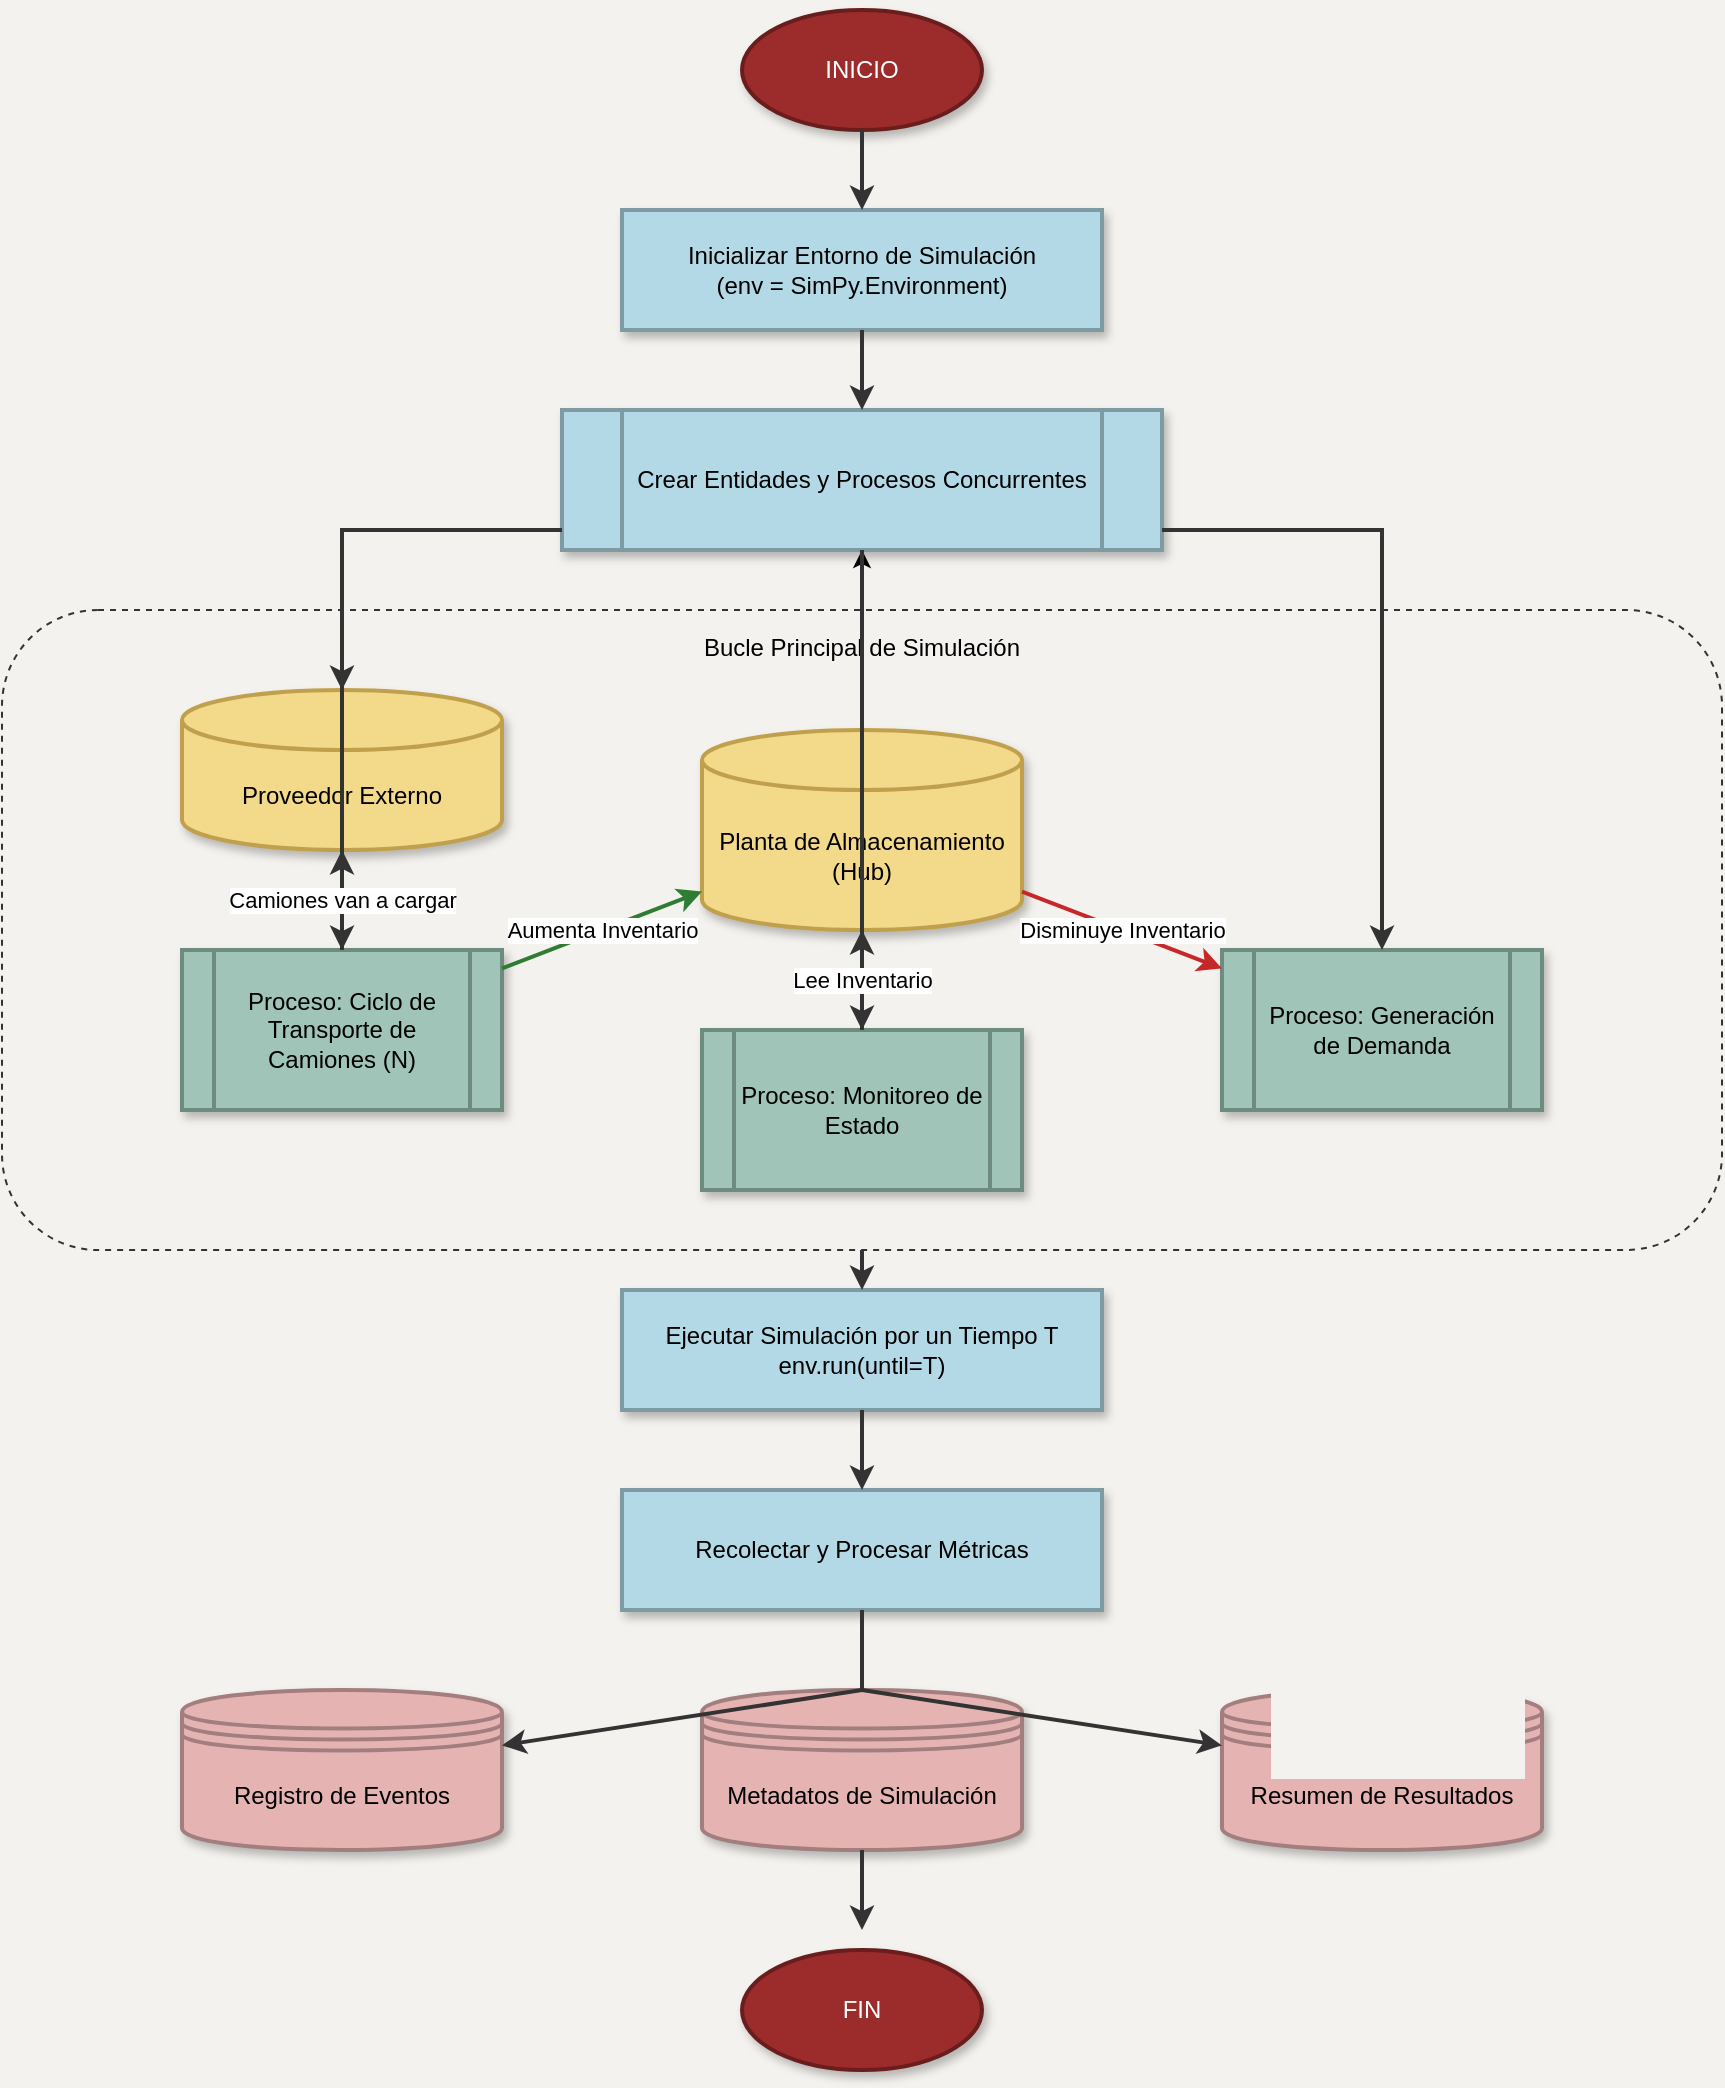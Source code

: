 <mxfile>
    <diagram id="WesAnderson-Flowchart" name="Simulation-Flow">
        <mxGraphModel dx="1884" dy="1113" grid="1" gridSize="10" guides="1" tooltips="1" connect="1" arrows="1" fold="1" page="1" pageScale="1" pageWidth="1200" pageHeight="1400" background="#F3F2EE" math="0" shadow="0">
            <root>
                <mxCell id="0"/>
                <mxCell id="1" parent="0"/>
                <mxCell id="start-node" value="INICIO" style="ellipse;whiteSpace=wrap;html=1;fillColor=#9C2B2B;fontColor=#ffffff;strokeColor=#691D1D;strokeWidth=2;shadow=1;" parent="1" vertex="1">
                    <mxGeometry x="540" y="20" width="120" height="60" as="geometry"/>
                </mxCell>
                <mxCell id="init-env" value="Inicializar Entorno de Simulación&lt;br&gt;(env = SimPy.Environment)" style="rounded=0;whiteSpace=wrap;html=1;fillColor=#B3D9E6;strokeColor=#7E9AA3;strokeWidth=2;shadow=1;" parent="1" vertex="1">
                    <mxGeometry x="480" y="120" width="240" height="60" as="geometry"/>
                </mxCell>
                <mxCell id="arrow-1" value="" style="endArrow=classic;html=1;rounded=0;strokeWidth=2;strokeColor=#333333;" parent="1" source="start-node" target="init-env" edge="1">
                    <mxGeometry width="50" height="50" relative="1" as="geometry">
                        <mxPoint x="600" y="90" as="sourcePoint"/>
                        <mxPoint x="600" y="130" as="targetPoint"/>
                    </mxGeometry>
                </mxCell>
                <mxCell id="create-entities" value="Crear Entidades y Procesos Concurrentes" style="shape=process;whiteSpace=wrap;html=1;backgroundOutline=1;fillColor=#B3D9E6;strokeColor=#7E9AA3;strokeWidth=2;shadow=1;" parent="1" vertex="1">
                    <mxGeometry x="450" y="220" width="300" height="70" as="geometry"/>
                </mxCell>
                <mxCell id="arrow-2" value="" style="endArrow=classic;html=1;rounded=0;strokeWidth=2;strokeColor=#333333;" parent="1" source="init-env" target="create-entities" edge="1">
                    <mxGeometry width="50" height="50" relative="1" as="geometry">
                        <mxPoint x="600" y="190" as="sourcePoint"/>
                        <mxPoint x="600" y="230" as="targetPoint"/>
                    </mxGeometry>
                </mxCell>
                <mxCell id="sim-loop-container" value="Bucle Principal de Simulación" style="rounded=1;whiteSpace=wrap;html=1;dashed=1;strokeColor=#333333;fillColor=none;align=center;verticalAlign=top;spacingTop=5;" parent="1" vertex="1">
                    <mxGeometry x="170" y="320" width="860" height="320" as="geometry"/>
                </mxCell>
                <mxCell id="3" value="" style="edgeStyle=none;html=1;" edge="1" parent="1" source="hub-resource" target="create-entities">
                    <mxGeometry relative="1" as="geometry"/>
                </mxCell>
                <mxCell id="hub-resource" value="Planta de Almacenamiento&lt;br&gt;(Hub)" style="shape=cylinder3;whiteSpace=wrap;html=1;boundedLbl=1;backgroundOutline=1;size=15;fillColor=#F3D98A;strokeColor=#C0A04C;strokeWidth=2;shadow=1;" parent="1" vertex="1">
                    <mxGeometry x="520" y="380" width="160" height="100" as="geometry"/>
                </mxCell>
                <mxCell id="truck-process" value="Proceso: Ciclo de Transporte de Camiones (N)" style="shape=process;whiteSpace=wrap;html=1;backgroundOutline=1;fillColor=#A0C4B8;strokeColor=#6E8B80;strokeWidth=2;shadow=1;" parent="1" vertex="1">
                    <mxGeometry x="260" y="490" width="160" height="80" as="geometry"/>
                </mxCell>
                <mxCell id="demand-process" value="Proceso: Generación de Demanda" style="shape=process;whiteSpace=wrap;html=1;backgroundOutline=1;fillColor=#A0C4B8;strokeColor=#6E8B80;strokeWidth=2;shadow=1;" parent="1" vertex="1">
                    <mxGeometry x="780" y="490" width="160" height="80" as="geometry"/>
                </mxCell>
                <mxCell id="monitor-process" value="Proceso: Monitoreo de Estado" style="shape=process;whiteSpace=wrap;html=1;backgroundOutline=1;fillColor=#A0C4B8;strokeColor=#6E8B80;strokeWidth=2;shadow=1;" parent="1" vertex="1">
                    <mxGeometry x="520" y="530" width="160" height="80" as="geometry"/>
                </mxCell>
                <mxCell id="supplier-resource" value="Proveedor Externo" style="shape=cylinder3;whiteSpace=wrap;html=1;boundedLbl=1;backgroundOutline=1;size=15;fillColor=#F3D98A;strokeColor=#C0A04C;strokeWidth=2;shadow=1;" parent="1" vertex="1">
                    <mxGeometry x="260" y="360" width="160" height="80" as="geometry"/>
                </mxCell>
                <mxCell id="arrow-setup-truck" value="" style="endArrow=classic;html=1;rounded=0;strokeWidth=2;strokeColor=#333333;edgeStyle=orthogonalEdgeStyle;" parent="1" source="create-entities" target="truck-process" edge="1">
                    <mxGeometry width="50" height="50" relative="1" as="geometry">
                        <mxPoint x="440" y="280" as="sourcePoint"/>
                        <mxPoint x="340" y="480" as="targetPoint"/>
                        <Array as="points">
                            <mxPoint x="340" y="280"/>
                        </Array>
                    </mxGeometry>
                </mxCell>
                <mxCell id="arrow-setup-demand" value="" style="endArrow=classic;html=1;rounded=0;strokeWidth=2;strokeColor=#333333;edgeStyle=orthogonalEdgeStyle;" parent="1" source="create-entities" target="demand-process" edge="1">
                    <mxGeometry width="50" height="50" relative="1" as="geometry">
                        <mxPoint x="760" y="280" as="sourcePoint"/>
                        <mxPoint x="860" y="480" as="targetPoint"/>
                        <Array as="points">
                            <mxPoint x="860" y="280"/>
                        </Array>
                    </mxGeometry>
                </mxCell>
                <mxCell id="arrow-setup-monitor" value="" style="endArrow=classic;html=1;rounded=0;strokeWidth=2;strokeColor=#333333;edgeStyle=orthogonalEdgeStyle;" parent="1" source="create-entities" target="monitor-process" edge="1">
                    <mxGeometry width="50" height="50" relative="1" as="geometry">
                        <mxPoint x="600" y="300" as="sourcePoint"/>
                        <mxPoint x="600" y="630" as="targetPoint"/>
                    </mxGeometry>
                </mxCell>
                <mxCell id="arrow-truck-to-hub" value="Aumenta Inventario" style="endArrow=classic;html=1;rounded=0;strokeWidth=2;strokeColor=#2E7D32;" parent="1" source="truck-process" target="hub-resource" edge="1">
                    <mxGeometry width="50" height="50" relative="1" as="geometry">
                        <mxPoint x="430" y="540" as="sourcePoint"/>
                        <mxPoint x="510" y="540" as="targetPoint"/>
                    </mxGeometry>
                </mxCell>
                <mxCell id="arrow-demand-from-hub" value="Disminuye Inventario" style="endArrow=classic;html=1;rounded=0;strokeWidth=2;strokeColor=#C62828;" parent="1" source="hub-resource" target="demand-process" edge="1">
                    <mxGeometry width="50" height="50" relative="1" as="geometry">
                        <mxPoint x="690" y="540" as="sourcePoint"/>
                        <mxPoint x="770" y="540" as="targetPoint"/>
                    </mxGeometry>
                </mxCell>
                <mxCell id="arrow-monitor-to-hub" value="Lee Inventario" style="endArrow=classic;html=1;rounded=0;strokeWidth=2;strokeColor=#333333;dashed=1;" parent="1" source="monitor-process" target="hub-resource" edge="1">
                    <mxGeometry width="50" height="50" relative="1" as="geometry">
                        <mxPoint x="600" y="630" as="sourcePoint"/>
                        <mxPoint x="600" y="590" as="targetPoint"/>
                    </mxGeometry>
                </mxCell>
                <mxCell id="arrow-truck-to-supplier" value="Camiones van a cargar" style="endArrow=classic;html=1;rounded=0;strokeWidth=2;strokeColor=#333333;" parent="1" source="truck-process" target="supplier-resource" edge="1">
                    <mxGeometry width="50" height="50" relative="1" as="geometry">
                        <mxPoint x="340" y="480" as="sourcePoint"/>
                        <mxPoint x="340" y="410" as="targetPoint"/>
                    </mxGeometry>
                </mxCell>
                <mxCell id="arrow-setup-supplier" value="" style="endArrow=classic;html=1;rounded=0;strokeWidth=2;strokeColor=#333333;edgeStyle=orthogonalEdgeStyle;" parent="1" source="create-entities" target="supplier-resource" edge="1">
                    <mxGeometry width="50" height="50" relative="1" as="geometry">
                        <mxPoint x="440" y="280" as="sourcePoint"/>
                        <mxPoint x="340" y="350" as="targetPoint"/>
                        <Array as="points">
                            <mxPoint x="340" y="280"/>
                        </Array>
                    </mxGeometry>
                </mxCell>
                <mxCell id="run-sim" value="Ejecutar Simulación por un Tiempo T&lt;br&gt;env.run(until=T)" style="rounded=0;whiteSpace=wrap;html=1;fillColor=#B3D9E6;strokeColor=#7E9AA3;strokeWidth=2;shadow=1;" parent="1" vertex="1">
                    <mxGeometry x="480" y="660" width="240" height="60" as="geometry"/>
                </mxCell>
                <mxCell id="arrow-loop-to-run" value="" style="endArrow=classic;html=1;rounded=0;strokeWidth=2;strokeColor=#333333;" parent="1" source="sim-loop-container" target="run-sim" edge="1">
                    <mxGeometry width="50" height="50" relative="1" as="geometry">
                        <mxPoint x="600" y="760" as="sourcePoint"/>
                        <mxPoint x="600" y="790" as="targetPoint"/>
                    </mxGeometry>
                </mxCell>
                <mxCell id="collect-metrics" value="Recolectar y Procesar Métricas" style="rounded=0;whiteSpace=wrap;html=1;fillColor=#B3D9E6;strokeColor=#7E9AA3;strokeWidth=2;shadow=1;" parent="1" vertex="1">
                    <mxGeometry x="480" y="760" width="240" height="60" as="geometry"/>
                </mxCell>
                <mxCell id="arrow-run-to-collect" value="" style="endArrow=classic;html=1;rounded=0;strokeWidth=2;strokeColor=#333333;" parent="1" source="run-sim" target="collect-metrics" edge="1">
                    <mxGeometry width="50" height="50" relative="1" as="geometry">
                        <mxPoint x="600" y="730" as="sourcePoint"/>
                        <mxPoint x="600" y="770" as="targetPoint"/>
                    </mxGeometry>
                </mxCell>
                <mxCell id="db-events" value="Registro de Eventos" style="shape=datastore;whiteSpace=wrap;html=1;fillColor=#E6B3B3;strokeColor=#A37E7E;strokeWidth=2;shadow=1;" parent="1" vertex="1">
                    <mxGeometry x="260" y="860" width="160" height="80" as="geometry"/>
                </mxCell>
                <mxCell id="db-meta" value="Metadatos de Simulación" style="shape=datastore;whiteSpace=wrap;html=1;fillColor=#E6B3B3;strokeColor=#A37E7E;strokeWidth=2;shadow=1;" parent="1" vertex="1">
                    <mxGeometry x="520" y="860" width="160" height="80" as="geometry"/>
                </mxCell>
                <mxCell id="db-summary" value="Resumen de Resultados" style="shape=datastore;whiteSpace=wrap;html=1;fillColor=#E6B3B3;strokeColor=#A37E7E;strokeWidth=2;shadow=1;" parent="1" vertex="1">
                    <mxGeometry x="780" y="860" width="160" height="80" as="geometry"/>
                </mxCell>
                <mxCell id="arrow-collect-to-dbs" value="" style="endArrow=none;html=1;rounded=0;strokeWidth=2;strokeColor=#333333;" parent="1" source="collect-metrics" edge="1">
                    <mxGeometry width="50" height="50" relative="1" as="geometry">
                        <mxPoint x="600" y="830" as="sourcePoint"/>
                        <mxPoint x="600" y="860" as="targetPoint"/>
                    </mxGeometry>
                </mxCell>
                <mxCell id="arrow-db1" value="" style="endArrow=classic;html=1;rounded=0;strokeWidth=2;strokeColor=#333333;" parent="1" target="db-events" edge="1">
                    <mxGeometry width="50" height="50" relative="1" as="geometry">
                        <mxPoint x="600" y="860" as="sourcePoint"/>
                        <mxPoint x="340" y="850" as="targetPoint"/>
                    </mxGeometry>
                </mxCell>
                <mxCell id="arrow-db2" value="" style="endArrow=classic;html=1;rounded=0;strokeWidth=2;strokeColor=#333333;" parent="1" target="db-meta" edge="1">
                    <mxGeometry width="50" height="50" relative="1" as="geometry">
                        <mxPoint x="600" y="860" as="sourcePoint"/>
                        <mxPoint x="600" y="850" as="targetPoint"/>
                    </mxGeometry>
                </mxCell>
                <mxCell id="arrow-db3" value="" style="endArrow=classic;html=1;rounded=0;strokeWidth=2;strokeColor=#333333;" parent="1" target="db-summary" edge="1">
                    <mxGeometry width="50" height="50" relative="1" as="geometry">
                        <mxPoint x="600" y="860" as="sourcePoint"/>
                        <mxPoint x="860" y="850" as="targetPoint"/>
                    </mxGeometry>
                </mxCell>
                <mxCell id="end-node" value="FIN" style="ellipse;whiteSpace=wrap;html=1;fillColor=#9C2B2B;fontColor=#ffffff;strokeColor=#691D1D;strokeWidth=2;shadow=1;" parent="1" vertex="1">
                    <mxGeometry x="540" y="990" width="120" height="60" as="geometry"/>
                </mxCell>
                <mxCell id="arrow-dbs-to-end" value="" style="endArrow=classic;html=1;rounded=0;strokeWidth=2;strokeColor=#333333;" parent="1" source="db-meta" edge="1">
                    <mxGeometry width="50" height="50" relative="1" as="geometry">
                        <mxPoint x="600" y="950" as="sourcePoint"/>
                        <mxPoint x="600" y="980" as="targetPoint"/>
                    </mxGeometry>
                </mxCell>
            </root>
        </mxGraphModel>
    </diagram>
</mxfile>